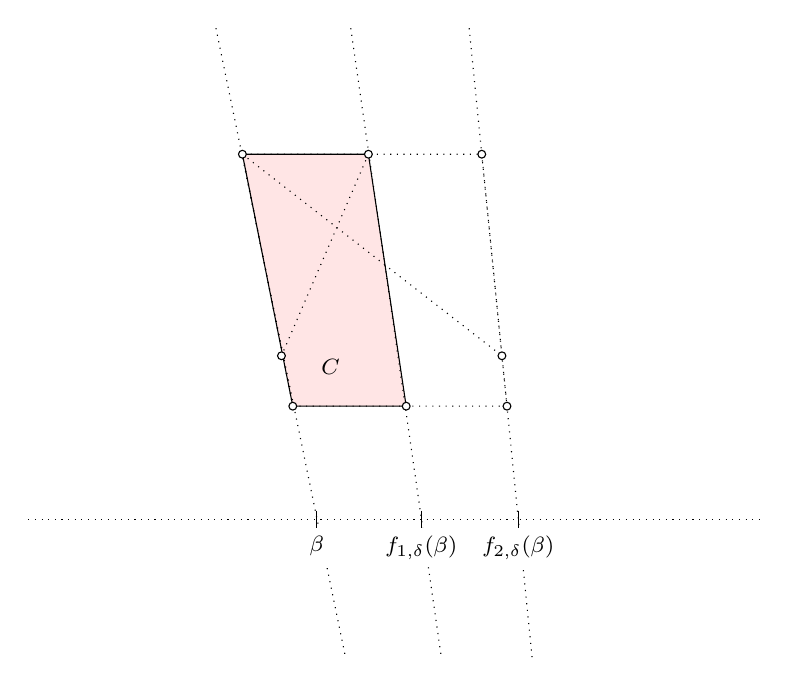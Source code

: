 \begin{tikzpicture}[scale = 16, node distance=0.1cm,>=latex, dot/.style={circle,inner sep=1pt,fill,label={#1}, name=#1},
dot2/.style={circle,inner sep=1pt,draw,fill=white,label={#1}, name=#1}]
\begin{footnotesize}
\draw [dotted] (0,0.35) -- (0.58,0.35);


\coordinate (ue) at (0.21,0.44) {};
\coordinate (uf) at (0.3,0.44) {};
\coordinate (ff) at (0.38,0.44) {};
\coordinate (gx) at (0.201,0.48) {};
\coordinate (hy) at (0.376,0.48) {};
\coordinate (h) at (0.17,0.64) {};
\coordinate (g) at (0.27,0.64) {};
\coordinate (gg) at (0.36,0.64) {};

\fill[red,opacity=0.1] (ue) -- (uf) -- (g) -- (h) -- (ue) -- cycle;

\draw (ue) -- (uf) -- (g) -- (h) -- (ue) -- cycle;
\draw [dotted] (g) -- (gx);
\draw [dotted] (h) -- (hy);
\draw [dotted] (ue) -- (ff) -- (gg) -- (h) -- cycle;

\coordinate (z3) at ({0.15 - 0.001},0.74) {};
\coordinate (zz3) at ({0.26 - 0.008},0.24) {};
\coordinate (z4) at ({0.26 - 0.004},0.74) {};
\coordinate (zz4) at ({0.33 - 0.002},0.24) {};
\coordinate (z5) at (0.35,0.74) {};
\coordinate (zz5) at (0.4,0.24) {};

\draw [dotted] (z3) -- (zz3);
\draw [dotted] (z4) -- (zz4);
\draw [dotted] (z5) -- (zz5);

\node [dot2=](ue) at (0.21,0.44) {};
\node [dot2=](uf) at (0.3,0.44) {};
\node [dot2=](ff) at (0.38,0.44) {};
\node [dot2=](gx) at (0.201,0.48) {};
\node [dot2=](hy) at (0.376,0.48) {};
\node [dot2=](h) at (0.17,0.64) {};
\node [dot2=](g) at (0.27,0.64) {};
\node [dot2=](gg) at (0.36,0.64) {};

\draw [thin] (0.229,{0.35 + 0.007}) -- (0.229,{0.35-0.007}); % alphai
\coordinate (alphai) at (0.229,0.35) {};
\node [below = of alphai,fill=white] {$\beta$};

\draw [thin] (0.312,{0.35+ 0.007}) -- (0.312,{0.35-0.007}); % alphaii
\coordinate (alphaii) at (0.312,0.35) {};
\node [below = of alphaii,fill=white] {$f_{1,\delta}(\beta)$};

\draw [thin] (0.389,{0.35+ 0.007}) -- (0.389,{0.35-0.007}); % alphaii
\coordinate (alphaiii) at (0.389,0.35) {};
\node [below = of alphaiii,fill=white] {$f_{2,\delta}(\beta)$};

\coordinate (Qi) at (0.24,0.49) {};
\node [below = of Qi] {$C$};

%\coordinate (Qii) at (0.313,0.49) {};
%\node [below = of Qii] {$Q_{i}'$};
\end{footnotesize}
\end{tikzpicture}
